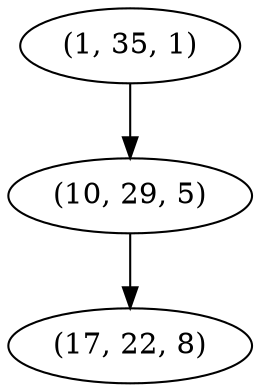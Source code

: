 digraph tree {
    "(1, 35, 1)";
    "(10, 29, 5)";
    "(17, 22, 8)";
    "(1, 35, 1)" -> "(10, 29, 5)";
    "(10, 29, 5)" -> "(17, 22, 8)";
}
